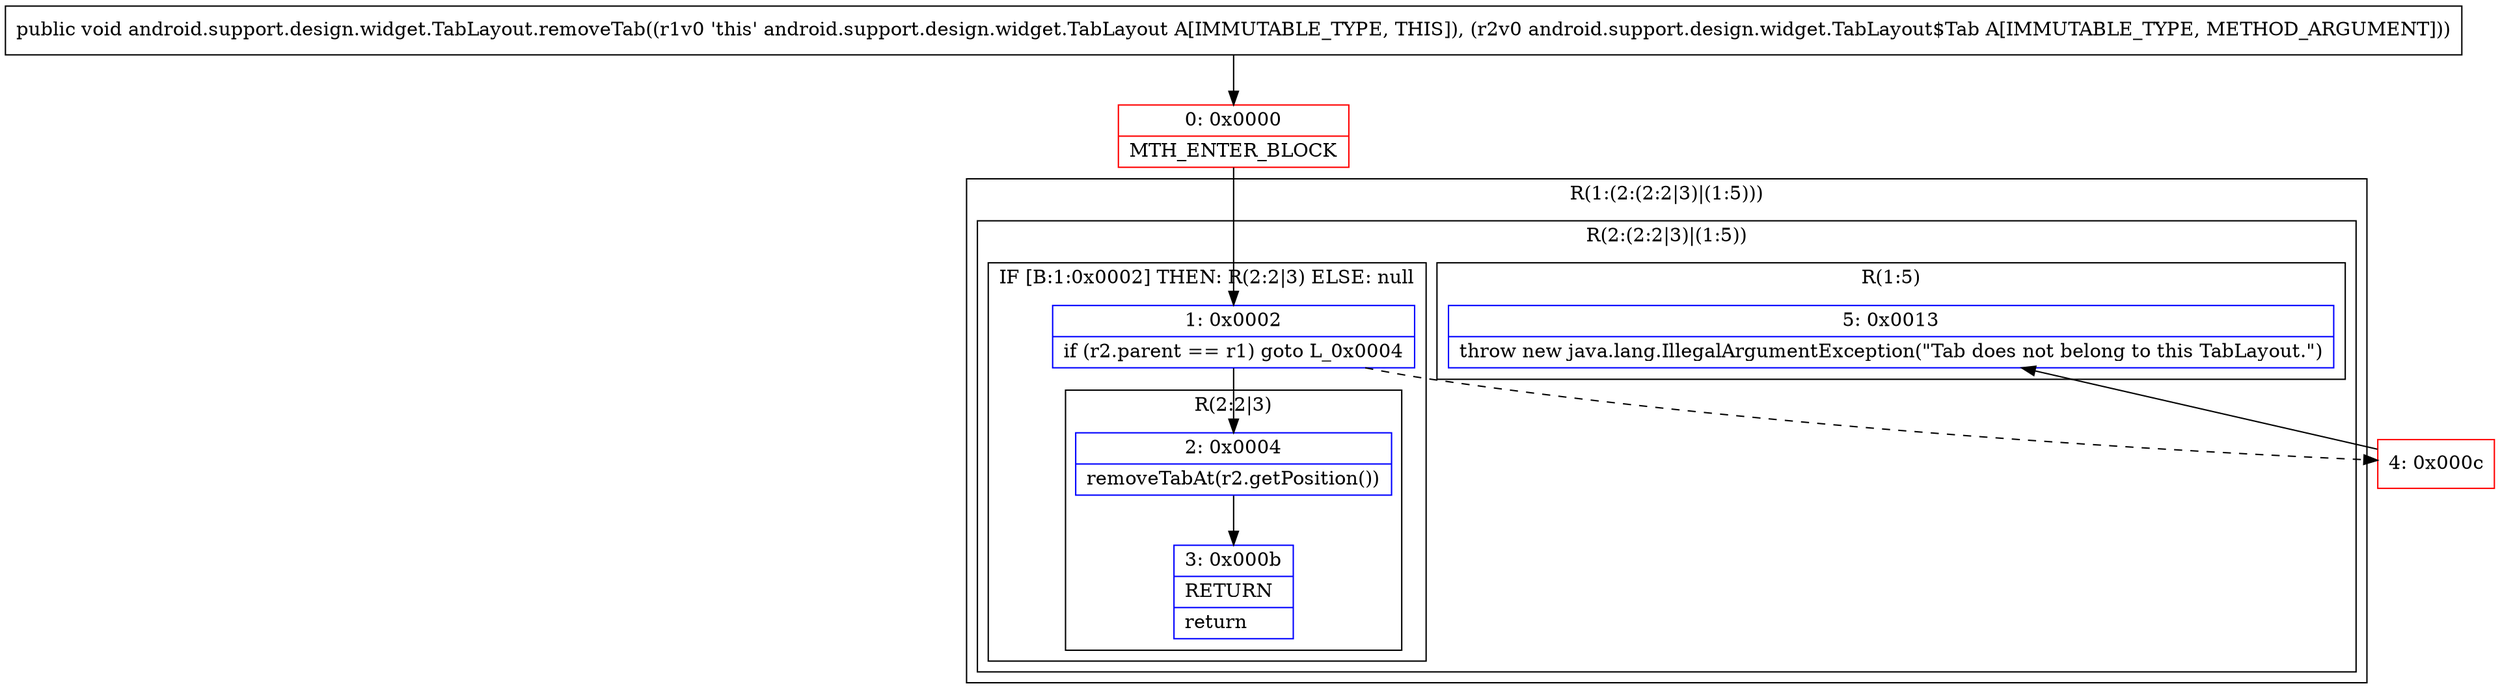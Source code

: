 digraph "CFG forandroid.support.design.widget.TabLayout.removeTab(Landroid\/support\/design\/widget\/TabLayout$Tab;)V" {
subgraph cluster_Region_1128256313 {
label = "R(1:(2:(2:2|3)|(1:5)))";
node [shape=record,color=blue];
subgraph cluster_Region_1448053547 {
label = "R(2:(2:2|3)|(1:5))";
node [shape=record,color=blue];
subgraph cluster_IfRegion_1717858462 {
label = "IF [B:1:0x0002] THEN: R(2:2|3) ELSE: null";
node [shape=record,color=blue];
Node_1 [shape=record,label="{1\:\ 0x0002|if (r2.parent == r1) goto L_0x0004\l}"];
subgraph cluster_Region_1004451159 {
label = "R(2:2|3)";
node [shape=record,color=blue];
Node_2 [shape=record,label="{2\:\ 0x0004|removeTabAt(r2.getPosition())\l}"];
Node_3 [shape=record,label="{3\:\ 0x000b|RETURN\l|return\l}"];
}
}
subgraph cluster_Region_113581838 {
label = "R(1:5)";
node [shape=record,color=blue];
Node_5 [shape=record,label="{5\:\ 0x0013|throw new java.lang.IllegalArgumentException(\"Tab does not belong to this TabLayout.\")\l}"];
}
}
}
Node_0 [shape=record,color=red,label="{0\:\ 0x0000|MTH_ENTER_BLOCK\l}"];
Node_4 [shape=record,color=red,label="{4\:\ 0x000c}"];
MethodNode[shape=record,label="{public void android.support.design.widget.TabLayout.removeTab((r1v0 'this' android.support.design.widget.TabLayout A[IMMUTABLE_TYPE, THIS]), (r2v0 android.support.design.widget.TabLayout$Tab A[IMMUTABLE_TYPE, METHOD_ARGUMENT])) }"];
MethodNode -> Node_0;
Node_1 -> Node_2;
Node_1 -> Node_4[style=dashed];
Node_2 -> Node_3;
Node_0 -> Node_1;
Node_4 -> Node_5;
}

